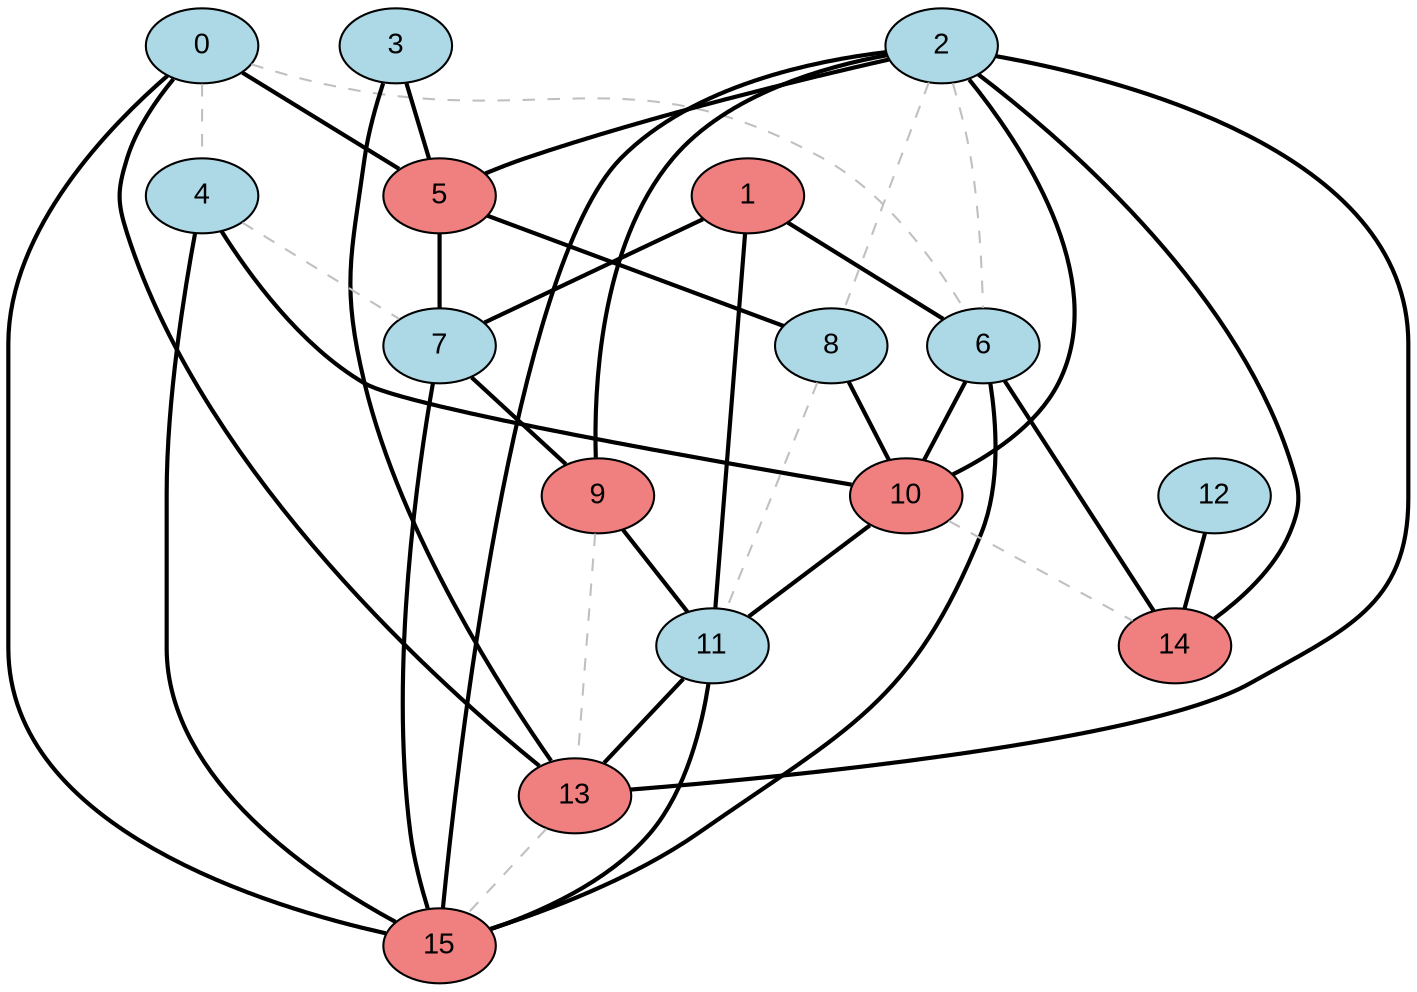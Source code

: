 graph MaxCutGreedy {
  node [style=filled, fontname="Arial"];
  0 [fillcolor=lightblue];
  1 [fillcolor=lightcoral];
  2 [fillcolor=lightblue];
  3 [fillcolor=lightblue];
  4 [fillcolor=lightblue];
  5 [fillcolor=lightcoral];
  6 [fillcolor=lightblue];
  7 [fillcolor=lightblue];
  8 [fillcolor=lightblue];
  9 [fillcolor=lightcoral];
  10 [fillcolor=lightcoral];
  11 [fillcolor=lightblue];
  12 [fillcolor=lightblue];
  13 [fillcolor=lightcoral];
  14 [fillcolor=lightcoral];
  15 [fillcolor=lightcoral];
  0 -- 4 [color=gray, style=dashed];
  0 -- 5 [color=black, style=bold];
  0 -- 6 [color=gray, style=dashed];
  0 -- 13 [color=black, style=bold];
  0 -- 15 [color=black, style=bold];
  1 -- 6 [color=black, style=bold];
  1 -- 7 [color=black, style=bold];
  1 -- 11 [color=black, style=bold];
  2 -- 5 [color=black, style=bold];
  2 -- 6 [color=gray, style=dashed];
  2 -- 8 [color=gray, style=dashed];
  2 -- 9 [color=black, style=bold];
  2 -- 10 [color=black, style=bold];
  2 -- 13 [color=black, style=bold];
  2 -- 14 [color=black, style=bold];
  2 -- 15 [color=black, style=bold];
  3 -- 5 [color=black, style=bold];
  3 -- 13 [color=black, style=bold];
  4 -- 7 [color=gray, style=dashed];
  4 -- 10 [color=black, style=bold];
  4 -- 15 [color=black, style=bold];
  5 -- 7 [color=black, style=bold];
  5 -- 8 [color=black, style=bold];
  6 -- 10 [color=black, style=bold];
  6 -- 14 [color=black, style=bold];
  6 -- 15 [color=black, style=bold];
  7 -- 9 [color=black, style=bold];
  7 -- 15 [color=black, style=bold];
  8 -- 10 [color=black, style=bold];
  8 -- 11 [color=gray, style=dashed];
  9 -- 11 [color=black, style=bold];
  9 -- 13 [color=gray, style=dashed];
  10 -- 11 [color=black, style=bold];
  10 -- 14 [color=gray, style=dashed];
  11 -- 13 [color=black, style=bold];
  11 -- 15 [color=black, style=bold];
  12 -- 14 [color=black, style=bold];
  13 -- 15 [color=gray, style=dashed];
}
